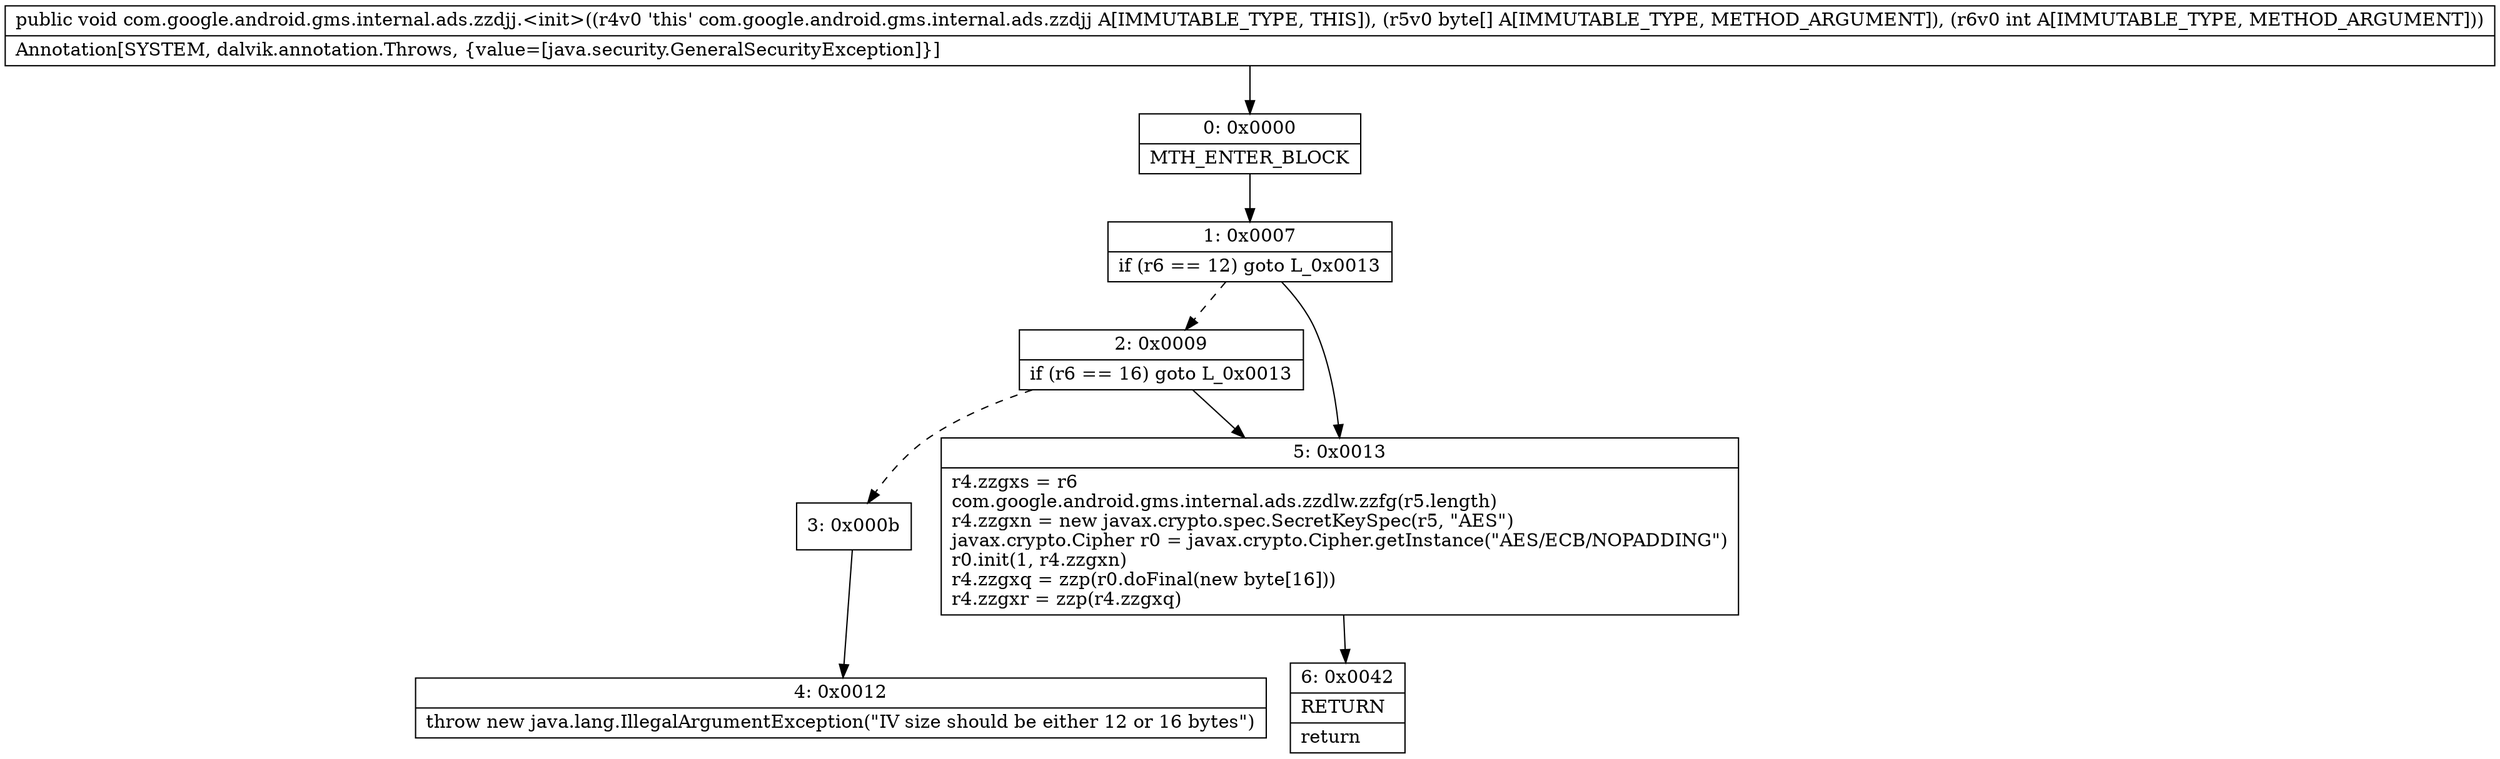 digraph "CFG forcom.google.android.gms.internal.ads.zzdjj.\<init\>([BI)V" {
Node_0 [shape=record,label="{0\:\ 0x0000|MTH_ENTER_BLOCK\l}"];
Node_1 [shape=record,label="{1\:\ 0x0007|if (r6 == 12) goto L_0x0013\l}"];
Node_2 [shape=record,label="{2\:\ 0x0009|if (r6 == 16) goto L_0x0013\l}"];
Node_3 [shape=record,label="{3\:\ 0x000b}"];
Node_4 [shape=record,label="{4\:\ 0x0012|throw new java.lang.IllegalArgumentException(\"IV size should be either 12 or 16 bytes\")\l}"];
Node_5 [shape=record,label="{5\:\ 0x0013|r4.zzgxs = r6\lcom.google.android.gms.internal.ads.zzdlw.zzfg(r5.length)\lr4.zzgxn = new javax.crypto.spec.SecretKeySpec(r5, \"AES\")\ljavax.crypto.Cipher r0 = javax.crypto.Cipher.getInstance(\"AES\/ECB\/NOPADDING\")\lr0.init(1, r4.zzgxn)\lr4.zzgxq = zzp(r0.doFinal(new byte[16]))\lr4.zzgxr = zzp(r4.zzgxq)\l}"];
Node_6 [shape=record,label="{6\:\ 0x0042|RETURN\l|return\l}"];
MethodNode[shape=record,label="{public void com.google.android.gms.internal.ads.zzdjj.\<init\>((r4v0 'this' com.google.android.gms.internal.ads.zzdjj A[IMMUTABLE_TYPE, THIS]), (r5v0 byte[] A[IMMUTABLE_TYPE, METHOD_ARGUMENT]), (r6v0 int A[IMMUTABLE_TYPE, METHOD_ARGUMENT]))  | Annotation[SYSTEM, dalvik.annotation.Throws, \{value=[java.security.GeneralSecurityException]\}]\l}"];
MethodNode -> Node_0;
Node_0 -> Node_1;
Node_1 -> Node_2[style=dashed];
Node_1 -> Node_5;
Node_2 -> Node_3[style=dashed];
Node_2 -> Node_5;
Node_3 -> Node_4;
Node_5 -> Node_6;
}

